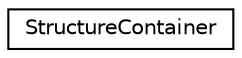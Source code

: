 digraph "Graphical Class Hierarchy"
{
 // LATEX_PDF_SIZE
  edge [fontname="Helvetica",fontsize="10",labelfontname="Helvetica",labelfontsize="10"];
  node [fontname="Helvetica",fontsize="10",shape=record];
  rankdir="LR";
  Node0 [label="StructureContainer",height=0.2,width=0.4,color="black", fillcolor="white", style="filled",URL="$structStructureContainer.html",tooltip="Structure to store lookup structures of all types. This is used for convenience to return all structu..."];
}
